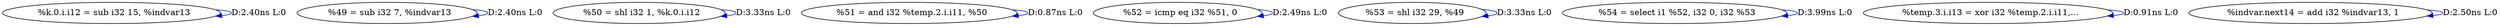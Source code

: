 digraph {
Node0x36ccee0[label="  %k.0.i.i12 = sub i32 15, %indvar13"];
Node0x36ccee0 -> Node0x36ccee0[label="D:2.40ns L:0",color=blue];
Node0x36ccfc0[label="  %49 = sub i32 7, %indvar13"];
Node0x36ccfc0 -> Node0x36ccfc0[label="D:2.40ns L:0",color=blue];
Node0x36cd0a0[label="  %50 = shl i32 1, %k.0.i.i12"];
Node0x36cd0a0 -> Node0x36cd0a0[label="D:3.33ns L:0",color=blue];
Node0x36cd180[label="  %51 = and i32 %temp.2.i.i11, %50"];
Node0x36cd180 -> Node0x36cd180[label="D:0.87ns L:0",color=blue];
Node0x36cd260[label="  %52 = icmp eq i32 %51, 0"];
Node0x36cd260 -> Node0x36cd260[label="D:2.49ns L:0",color=blue];
Node0x36cd340[label="  %53 = shl i32 29, %49"];
Node0x36cd340 -> Node0x36cd340[label="D:3.33ns L:0",color=blue];
Node0x36cd420[label="  %54 = select i1 %52, i32 0, i32 %53"];
Node0x36cd420 -> Node0x36cd420[label="D:3.99ns L:0",color=blue];
Node0x36cd500[label="  %temp.3.i.i13 = xor i32 %temp.2.i.i11,..."];
Node0x36cd500 -> Node0x36cd500[label="D:0.91ns L:0",color=blue];
Node0x36cd5e0[label="  %indvar.next14 = add i32 %indvar13, 1"];
Node0x36cd5e0 -> Node0x36cd5e0[label="D:2.50ns L:0",color=blue];
}
